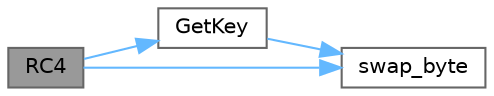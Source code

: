 digraph "RC4"
{
 // LATEX_PDF_SIZE
  bgcolor="transparent";
  edge [fontname=Helvetica,fontsize=10,labelfontname=Helvetica,labelfontsize=10];
  node [fontname=Helvetica,fontsize=10,shape=box,height=0.2,width=0.4];
  rankdir="LR";
  Node1 [id="Node000001",label="RC4",height=0.2,width=0.4,color="gray40", fillcolor="grey60", style="filled", fontcolor="black",tooltip="执行 RC4 加密/解密"];
  Node1 -> Node2 [id="edge1_Node000001_Node000002",color="steelblue1",style="solid",tooltip=" "];
  Node2 [id="Node000002",label="GetKey",height=0.2,width=0.4,color="grey40", fillcolor="white", style="filled",URL="$rc4_8c.html#ada1a8eb0a1f2f4724d974bfc6d6b1920",tooltip="生成 RC4 密钥状态数组"];
  Node2 -> Node3 [id="edge2_Node000002_Node000003",color="steelblue1",style="solid",tooltip=" "];
  Node3 [id="Node000003",label="swap_byte",height=0.2,width=0.4,color="grey40", fillcolor="white", style="filled",URL="$rc4_8c.html#a84af851bdc7d54287ef4634e9bc8b384",tooltip="交换两个字节"];
  Node1 -> Node3 [id="edge3_Node000001_Node000003",color="steelblue1",style="solid",tooltip=" "];
}
